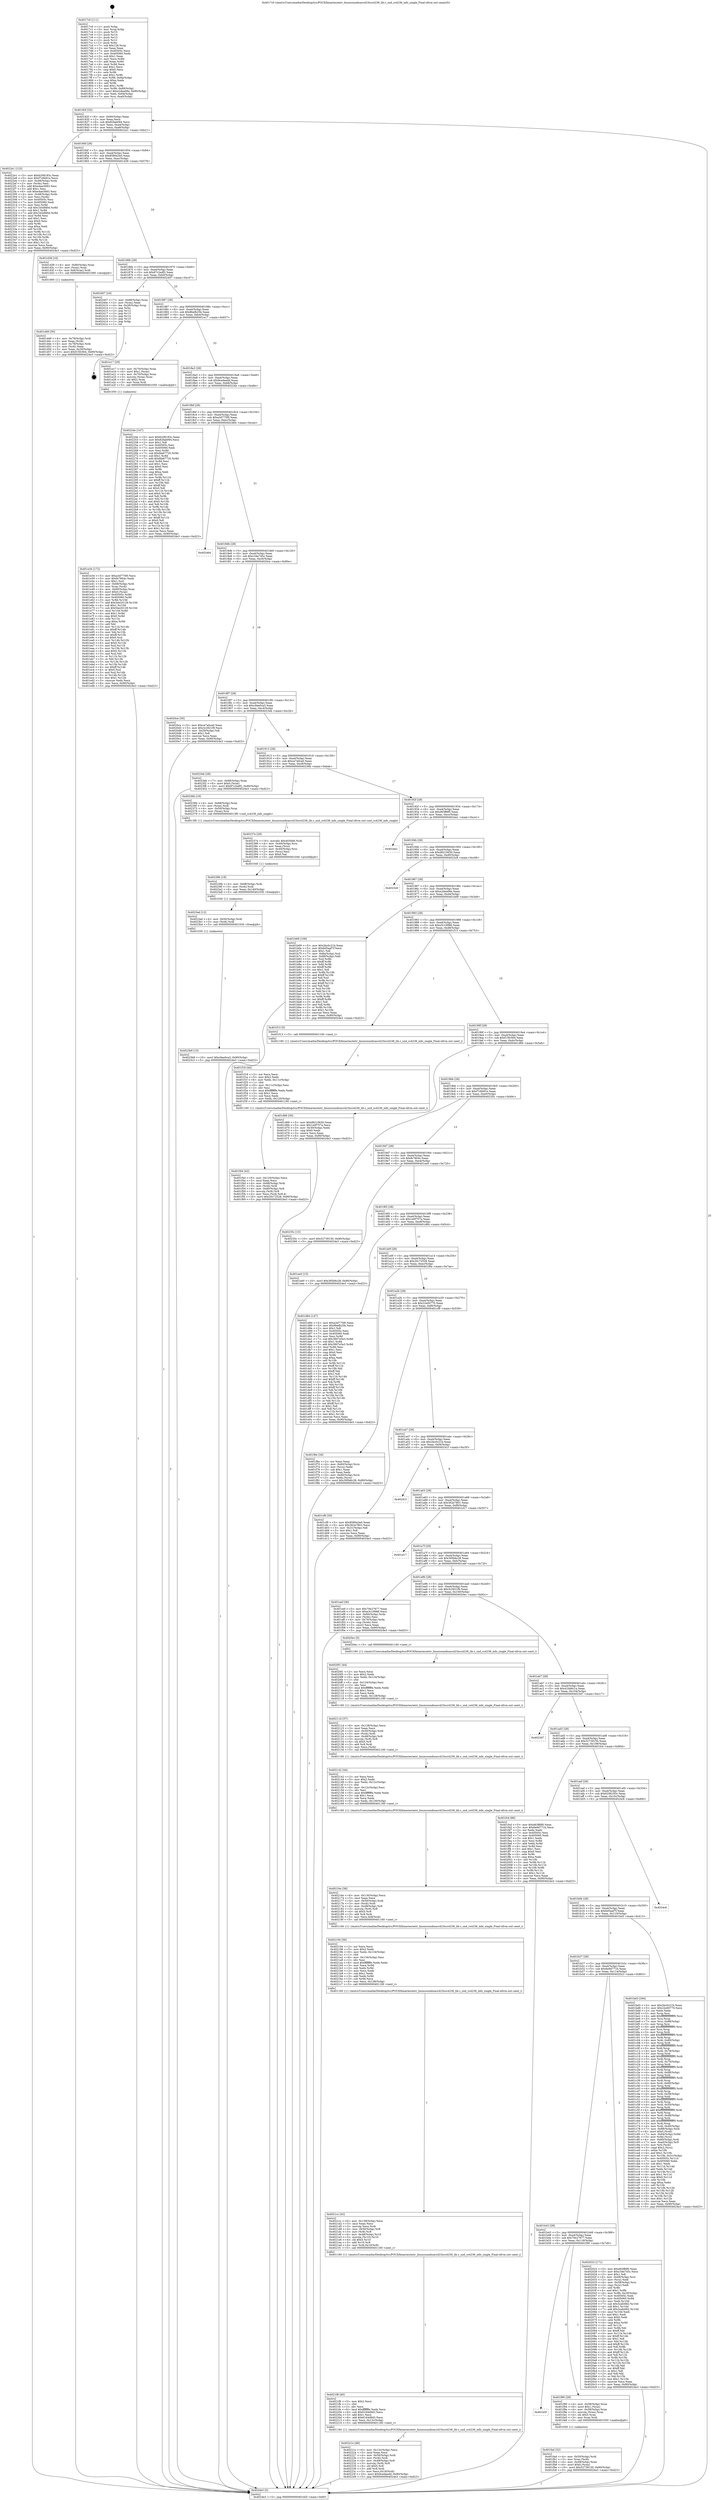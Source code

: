 digraph "0x4017c0" {
  label = "0x4017c0 (/mnt/c/Users/mathe/Desktop/tcc/POCII/binaries/extr_linuxsoundisacs423xcs4236_lib.c_snd_cs4236_info_single_Final-ollvm.out::main(0))"
  labelloc = "t"
  node[shape=record]

  Entry [label="",width=0.3,height=0.3,shape=circle,fillcolor=black,style=filled]
  "0x40182f" [label="{
     0x40182f [32]\l
     | [instrs]\l
     &nbsp;&nbsp;0x40182f \<+6\>: mov -0x90(%rbp),%eax\l
     &nbsp;&nbsp;0x401835 \<+2\>: mov %eax,%ecx\l
     &nbsp;&nbsp;0x401837 \<+6\>: sub $0x82fab094,%ecx\l
     &nbsp;&nbsp;0x40183d \<+6\>: mov %eax,-0xa4(%rbp)\l
     &nbsp;&nbsp;0x401843 \<+6\>: mov %ecx,-0xa8(%rbp)\l
     &nbsp;&nbsp;0x401849 \<+6\>: je 00000000004022e1 \<main+0xb21\>\l
  }"]
  "0x4022e1" [label="{
     0x4022e1 [123]\l
     | [instrs]\l
     &nbsp;&nbsp;0x4022e1 \<+5\>: mov $0x6208183c,%eax\l
     &nbsp;&nbsp;0x4022e6 \<+5\>: mov $0xf7c6b91e,%ecx\l
     &nbsp;&nbsp;0x4022eb \<+4\>: mov -0x48(%rbp),%rdx\l
     &nbsp;&nbsp;0x4022ef \<+2\>: mov (%rdx),%esi\l
     &nbsp;&nbsp;0x4022f1 \<+6\>: add $0xe4ae3683,%esi\l
     &nbsp;&nbsp;0x4022f7 \<+3\>: add $0x1,%esi\l
     &nbsp;&nbsp;0x4022fa \<+6\>: sub $0xe4ae3683,%esi\l
     &nbsp;&nbsp;0x402300 \<+4\>: mov -0x48(%rbp),%rdx\l
     &nbsp;&nbsp;0x402304 \<+2\>: mov %esi,(%rdx)\l
     &nbsp;&nbsp;0x402306 \<+7\>: mov 0x40505c,%esi\l
     &nbsp;&nbsp;0x40230d \<+7\>: mov 0x405060,%edi\l
     &nbsp;&nbsp;0x402314 \<+3\>: mov %esi,%r8d\l
     &nbsp;&nbsp;0x402317 \<+7\>: sub $0x1b5dfd0d,%r8d\l
     &nbsp;&nbsp;0x40231e \<+4\>: sub $0x1,%r8d\l
     &nbsp;&nbsp;0x402322 \<+7\>: add $0x1b5dfd0d,%r8d\l
     &nbsp;&nbsp;0x402329 \<+4\>: imul %r8d,%esi\l
     &nbsp;&nbsp;0x40232d \<+3\>: and $0x1,%esi\l
     &nbsp;&nbsp;0x402330 \<+3\>: cmp $0x0,%esi\l
     &nbsp;&nbsp;0x402333 \<+4\>: sete %r9b\l
     &nbsp;&nbsp;0x402337 \<+3\>: cmp $0xa,%edi\l
     &nbsp;&nbsp;0x40233a \<+4\>: setl %r10b\l
     &nbsp;&nbsp;0x40233e \<+3\>: mov %r9b,%r11b\l
     &nbsp;&nbsp;0x402341 \<+3\>: and %r10b,%r11b\l
     &nbsp;&nbsp;0x402344 \<+3\>: xor %r10b,%r9b\l
     &nbsp;&nbsp;0x402347 \<+3\>: or %r9b,%r11b\l
     &nbsp;&nbsp;0x40234a \<+4\>: test $0x1,%r11b\l
     &nbsp;&nbsp;0x40234e \<+3\>: cmovne %ecx,%eax\l
     &nbsp;&nbsp;0x402351 \<+6\>: mov %eax,-0x90(%rbp)\l
     &nbsp;&nbsp;0x402357 \<+5\>: jmp 00000000004024e3 \<main+0xd23\>\l
  }"]
  "0x40184f" [label="{
     0x40184f [28]\l
     | [instrs]\l
     &nbsp;&nbsp;0x40184f \<+5\>: jmp 0000000000401854 \<main+0x94\>\l
     &nbsp;&nbsp;0x401854 \<+6\>: mov -0xa4(%rbp),%eax\l
     &nbsp;&nbsp;0x40185a \<+5\>: sub $0x8580a3e0,%eax\l
     &nbsp;&nbsp;0x40185f \<+6\>: mov %eax,-0xac(%rbp)\l
     &nbsp;&nbsp;0x401865 \<+6\>: je 0000000000401d38 \<main+0x578\>\l
  }"]
  Exit [label="",width=0.3,height=0.3,shape=circle,fillcolor=black,style=filled,peripheries=2]
  "0x401d38" [label="{
     0x401d38 [16]\l
     | [instrs]\l
     &nbsp;&nbsp;0x401d38 \<+4\>: mov -0x80(%rbp),%rax\l
     &nbsp;&nbsp;0x401d3c \<+3\>: mov (%rax),%rax\l
     &nbsp;&nbsp;0x401d3f \<+4\>: mov 0x8(%rax),%rdi\l
     &nbsp;&nbsp;0x401d43 \<+5\>: call 0000000000401060 \<atoi@plt\>\l
     | [calls]\l
     &nbsp;&nbsp;0x401060 \{1\} (unknown)\l
  }"]
  "0x40186b" [label="{
     0x40186b [28]\l
     | [instrs]\l
     &nbsp;&nbsp;0x40186b \<+5\>: jmp 0000000000401870 \<main+0xb0\>\l
     &nbsp;&nbsp;0x401870 \<+6\>: mov -0xa4(%rbp),%eax\l
     &nbsp;&nbsp;0x401876 \<+5\>: sub $0x87c2edf2,%eax\l
     &nbsp;&nbsp;0x40187b \<+6\>: mov %eax,-0xb0(%rbp)\l
     &nbsp;&nbsp;0x401881 \<+6\>: je 0000000000402407 \<main+0xc47\>\l
  }"]
  "0x4023b9" [label="{
     0x4023b9 [15]\l
     | [instrs]\l
     &nbsp;&nbsp;0x4023b9 \<+10\>: movl $0xc9ae0ca3,-0x90(%rbp)\l
     &nbsp;&nbsp;0x4023c3 \<+5\>: jmp 00000000004024e3 \<main+0xd23\>\l
  }"]
  "0x402407" [label="{
     0x402407 [24]\l
     | [instrs]\l
     &nbsp;&nbsp;0x402407 \<+7\>: mov -0x88(%rbp),%rax\l
     &nbsp;&nbsp;0x40240e \<+2\>: mov (%rax),%eax\l
     &nbsp;&nbsp;0x402410 \<+4\>: lea -0x28(%rbp),%rsp\l
     &nbsp;&nbsp;0x402414 \<+1\>: pop %rbx\l
     &nbsp;&nbsp;0x402415 \<+2\>: pop %r12\l
     &nbsp;&nbsp;0x402417 \<+2\>: pop %r13\l
     &nbsp;&nbsp;0x402419 \<+2\>: pop %r14\l
     &nbsp;&nbsp;0x40241b \<+2\>: pop %r15\l
     &nbsp;&nbsp;0x40241d \<+1\>: pop %rbp\l
     &nbsp;&nbsp;0x40241e \<+1\>: ret\l
  }"]
  "0x401887" [label="{
     0x401887 [28]\l
     | [instrs]\l
     &nbsp;&nbsp;0x401887 \<+5\>: jmp 000000000040188c \<main+0xcc\>\l
     &nbsp;&nbsp;0x40188c \<+6\>: mov -0xa4(%rbp),%eax\l
     &nbsp;&nbsp;0x401892 \<+5\>: sub $0x8befb25b,%eax\l
     &nbsp;&nbsp;0x401897 \<+6\>: mov %eax,-0xb4(%rbp)\l
     &nbsp;&nbsp;0x40189d \<+6\>: je 0000000000401e17 \<main+0x657\>\l
  }"]
  "0x4023ad" [label="{
     0x4023ad [12]\l
     | [instrs]\l
     &nbsp;&nbsp;0x4023ad \<+4\>: mov -0x50(%rbp),%rdi\l
     &nbsp;&nbsp;0x4023b1 \<+3\>: mov (%rdi),%rdi\l
     &nbsp;&nbsp;0x4023b4 \<+5\>: call 0000000000401030 \<free@plt\>\l
     | [calls]\l
     &nbsp;&nbsp;0x401030 \{1\} (unknown)\l
  }"]
  "0x401e17" [label="{
     0x401e17 [29]\l
     | [instrs]\l
     &nbsp;&nbsp;0x401e17 \<+4\>: mov -0x70(%rbp),%rax\l
     &nbsp;&nbsp;0x401e1b \<+6\>: movl $0x1,(%rax)\l
     &nbsp;&nbsp;0x401e21 \<+4\>: mov -0x70(%rbp),%rax\l
     &nbsp;&nbsp;0x401e25 \<+3\>: movslq (%rax),%rax\l
     &nbsp;&nbsp;0x401e28 \<+4\>: shl $0x2,%rax\l
     &nbsp;&nbsp;0x401e2c \<+3\>: mov %rax,%rdi\l
     &nbsp;&nbsp;0x401e2f \<+5\>: call 0000000000401050 \<malloc@plt\>\l
     | [calls]\l
     &nbsp;&nbsp;0x401050 \{1\} (unknown)\l
  }"]
  "0x4018a3" [label="{
     0x4018a3 [28]\l
     | [instrs]\l
     &nbsp;&nbsp;0x4018a3 \<+5\>: jmp 00000000004018a8 \<main+0xe8\>\l
     &nbsp;&nbsp;0x4018a8 \<+6\>: mov -0xa4(%rbp),%eax\l
     &nbsp;&nbsp;0x4018ae \<+5\>: sub $0x9cedaedd,%eax\l
     &nbsp;&nbsp;0x4018b3 \<+6\>: mov %eax,-0xb8(%rbp)\l
     &nbsp;&nbsp;0x4018b9 \<+6\>: je 000000000040224e \<main+0xa8e\>\l
  }"]
  "0x40239b" [label="{
     0x40239b [18]\l
     | [instrs]\l
     &nbsp;&nbsp;0x40239b \<+4\>: mov -0x68(%rbp),%rdi\l
     &nbsp;&nbsp;0x40239f \<+3\>: mov (%rdi),%rdi\l
     &nbsp;&nbsp;0x4023a2 \<+6\>: mov %eax,-0x140(%rbp)\l
     &nbsp;&nbsp;0x4023a8 \<+5\>: call 0000000000401030 \<free@plt\>\l
     | [calls]\l
     &nbsp;&nbsp;0x401030 \{1\} (unknown)\l
  }"]
  "0x40224e" [label="{
     0x40224e [147]\l
     | [instrs]\l
     &nbsp;&nbsp;0x40224e \<+5\>: mov $0x6208183c,%eax\l
     &nbsp;&nbsp;0x402253 \<+5\>: mov $0x82fab094,%ecx\l
     &nbsp;&nbsp;0x402258 \<+2\>: mov $0x1,%dl\l
     &nbsp;&nbsp;0x40225a \<+7\>: mov 0x40505c,%esi\l
     &nbsp;&nbsp;0x402261 \<+7\>: mov 0x405060,%edi\l
     &nbsp;&nbsp;0x402268 \<+3\>: mov %esi,%r8d\l
     &nbsp;&nbsp;0x40226b \<+7\>: sub $0xfda67720,%r8d\l
     &nbsp;&nbsp;0x402272 \<+4\>: sub $0x1,%r8d\l
     &nbsp;&nbsp;0x402276 \<+7\>: add $0xfda67720,%r8d\l
     &nbsp;&nbsp;0x40227d \<+4\>: imul %r8d,%esi\l
     &nbsp;&nbsp;0x402281 \<+3\>: and $0x1,%esi\l
     &nbsp;&nbsp;0x402284 \<+3\>: cmp $0x0,%esi\l
     &nbsp;&nbsp;0x402287 \<+4\>: sete %r9b\l
     &nbsp;&nbsp;0x40228b \<+3\>: cmp $0xa,%edi\l
     &nbsp;&nbsp;0x40228e \<+4\>: setl %r10b\l
     &nbsp;&nbsp;0x402292 \<+3\>: mov %r9b,%r11b\l
     &nbsp;&nbsp;0x402295 \<+4\>: xor $0xff,%r11b\l
     &nbsp;&nbsp;0x402299 \<+3\>: mov %r10b,%bl\l
     &nbsp;&nbsp;0x40229c \<+3\>: xor $0xff,%bl\l
     &nbsp;&nbsp;0x40229f \<+3\>: xor $0x0,%dl\l
     &nbsp;&nbsp;0x4022a2 \<+3\>: mov %r11b,%r14b\l
     &nbsp;&nbsp;0x4022a5 \<+4\>: and $0x0,%r14b\l
     &nbsp;&nbsp;0x4022a9 \<+3\>: and %dl,%r9b\l
     &nbsp;&nbsp;0x4022ac \<+3\>: mov %bl,%r15b\l
     &nbsp;&nbsp;0x4022af \<+4\>: and $0x0,%r15b\l
     &nbsp;&nbsp;0x4022b3 \<+3\>: and %dl,%r10b\l
     &nbsp;&nbsp;0x4022b6 \<+3\>: or %r9b,%r14b\l
     &nbsp;&nbsp;0x4022b9 \<+3\>: or %r10b,%r15b\l
     &nbsp;&nbsp;0x4022bc \<+3\>: xor %r15b,%r14b\l
     &nbsp;&nbsp;0x4022bf \<+3\>: or %bl,%r11b\l
     &nbsp;&nbsp;0x4022c2 \<+4\>: xor $0xff,%r11b\l
     &nbsp;&nbsp;0x4022c6 \<+3\>: or $0x0,%dl\l
     &nbsp;&nbsp;0x4022c9 \<+3\>: and %dl,%r11b\l
     &nbsp;&nbsp;0x4022cc \<+3\>: or %r11b,%r14b\l
     &nbsp;&nbsp;0x4022cf \<+4\>: test $0x1,%r14b\l
     &nbsp;&nbsp;0x4022d3 \<+3\>: cmovne %ecx,%eax\l
     &nbsp;&nbsp;0x4022d6 \<+6\>: mov %eax,-0x90(%rbp)\l
     &nbsp;&nbsp;0x4022dc \<+5\>: jmp 00000000004024e3 \<main+0xd23\>\l
  }"]
  "0x4018bf" [label="{
     0x4018bf [28]\l
     | [instrs]\l
     &nbsp;&nbsp;0x4018bf \<+5\>: jmp 00000000004018c4 \<main+0x104\>\l
     &nbsp;&nbsp;0x4018c4 \<+6\>: mov -0xa4(%rbp),%eax\l
     &nbsp;&nbsp;0x4018ca \<+5\>: sub $0xa3d775f0,%eax\l
     &nbsp;&nbsp;0x4018cf \<+6\>: mov %eax,-0xbc(%rbp)\l
     &nbsp;&nbsp;0x4018d5 \<+6\>: je 0000000000402464 \<main+0xca4\>\l
  }"]
  "0x40237e" [label="{
     0x40237e [29]\l
     | [instrs]\l
     &nbsp;&nbsp;0x40237e \<+10\>: movabs $0x4030b6,%rdi\l
     &nbsp;&nbsp;0x402388 \<+4\>: mov -0x40(%rbp),%rsi\l
     &nbsp;&nbsp;0x40238c \<+2\>: mov %eax,(%rsi)\l
     &nbsp;&nbsp;0x40238e \<+4\>: mov -0x40(%rbp),%rsi\l
     &nbsp;&nbsp;0x402392 \<+2\>: mov (%rsi),%esi\l
     &nbsp;&nbsp;0x402394 \<+2\>: mov $0x0,%al\l
     &nbsp;&nbsp;0x402396 \<+5\>: call 0000000000401040 \<printf@plt\>\l
     | [calls]\l
     &nbsp;&nbsp;0x401040 \{1\} (unknown)\l
  }"]
  "0x402464" [label="{
     0x402464\l
  }", style=dashed]
  "0x4018db" [label="{
     0x4018db [28]\l
     | [instrs]\l
     &nbsp;&nbsp;0x4018db \<+5\>: jmp 00000000004018e0 \<main+0x120\>\l
     &nbsp;&nbsp;0x4018e0 \<+6\>: mov -0xa4(%rbp),%eax\l
     &nbsp;&nbsp;0x4018e6 \<+5\>: sub $0xc34e745c,%eax\l
     &nbsp;&nbsp;0x4018eb \<+6\>: mov %eax,-0xc0(%rbp)\l
     &nbsp;&nbsp;0x4018f1 \<+6\>: je 00000000004020ce \<main+0x90e\>\l
  }"]
  "0x40221e" [label="{
     0x40221e [48]\l
     | [instrs]\l
     &nbsp;&nbsp;0x40221e \<+6\>: mov -0x13c(%rbp),%ecx\l
     &nbsp;&nbsp;0x402224 \<+3\>: imul %eax,%ecx\l
     &nbsp;&nbsp;0x402227 \<+4\>: mov -0x50(%rbp),%rdi\l
     &nbsp;&nbsp;0x40222b \<+3\>: mov (%rdi),%rdi\l
     &nbsp;&nbsp;0x40222e \<+4\>: mov -0x48(%rbp),%r8\l
     &nbsp;&nbsp;0x402232 \<+3\>: movslq (%r8),%r8\l
     &nbsp;&nbsp;0x402235 \<+4\>: shl $0x5,%r8\l
     &nbsp;&nbsp;0x402239 \<+3\>: add %r8,%rdi\l
     &nbsp;&nbsp;0x40223c \<+3\>: mov %ecx,0x18(%rdi)\l
     &nbsp;&nbsp;0x40223f \<+10\>: movl $0x9cedaedd,-0x90(%rbp)\l
     &nbsp;&nbsp;0x402249 \<+5\>: jmp 00000000004024e3 \<main+0xd23\>\l
  }"]
  "0x4020ce" [label="{
     0x4020ce [30]\l
     | [instrs]\l
     &nbsp;&nbsp;0x4020ce \<+5\>: mov $0xce7a0ca0,%eax\l
     &nbsp;&nbsp;0x4020d3 \<+5\>: mov $0x3c2921f9,%ecx\l
     &nbsp;&nbsp;0x4020d8 \<+3\>: mov -0x29(%rbp),%dl\l
     &nbsp;&nbsp;0x4020db \<+3\>: test $0x1,%dl\l
     &nbsp;&nbsp;0x4020de \<+3\>: cmovne %ecx,%eax\l
     &nbsp;&nbsp;0x4020e1 \<+6\>: mov %eax,-0x90(%rbp)\l
     &nbsp;&nbsp;0x4020e7 \<+5\>: jmp 00000000004024e3 \<main+0xd23\>\l
  }"]
  "0x4018f7" [label="{
     0x4018f7 [28]\l
     | [instrs]\l
     &nbsp;&nbsp;0x4018f7 \<+5\>: jmp 00000000004018fc \<main+0x13c\>\l
     &nbsp;&nbsp;0x4018fc \<+6\>: mov -0xa4(%rbp),%eax\l
     &nbsp;&nbsp;0x401902 \<+5\>: sub $0xc9ae0ca3,%eax\l
     &nbsp;&nbsp;0x401907 \<+6\>: mov %eax,-0xc4(%rbp)\l
     &nbsp;&nbsp;0x40190d \<+6\>: je 00000000004023eb \<main+0xc2b\>\l
  }"]
  "0x4021f6" [label="{
     0x4021f6 [40]\l
     | [instrs]\l
     &nbsp;&nbsp;0x4021f6 \<+5\>: mov $0x2,%ecx\l
     &nbsp;&nbsp;0x4021fb \<+1\>: cltd\l
     &nbsp;&nbsp;0x4021fc \<+2\>: idiv %ecx\l
     &nbsp;&nbsp;0x4021fe \<+6\>: imul $0xfffffffe,%edx,%ecx\l
     &nbsp;&nbsp;0x402204 \<+6\>: sub $0x6164d9d3,%ecx\l
     &nbsp;&nbsp;0x40220a \<+3\>: add $0x1,%ecx\l
     &nbsp;&nbsp;0x40220d \<+6\>: add $0x6164d9d3,%ecx\l
     &nbsp;&nbsp;0x402213 \<+6\>: mov %ecx,-0x13c(%rbp)\l
     &nbsp;&nbsp;0x402219 \<+5\>: call 0000000000401160 \<next_i\>\l
     | [calls]\l
     &nbsp;&nbsp;0x401160 \{1\} (/mnt/c/Users/mathe/Desktop/tcc/POCII/binaries/extr_linuxsoundisacs423xcs4236_lib.c_snd_cs4236_info_single_Final-ollvm.out::next_i)\l
  }"]
  "0x4023eb" [label="{
     0x4023eb [28]\l
     | [instrs]\l
     &nbsp;&nbsp;0x4023eb \<+7\>: mov -0x88(%rbp),%rax\l
     &nbsp;&nbsp;0x4023f2 \<+6\>: movl $0x0,(%rax)\l
     &nbsp;&nbsp;0x4023f8 \<+10\>: movl $0x87c2edf2,-0x90(%rbp)\l
     &nbsp;&nbsp;0x402402 \<+5\>: jmp 00000000004024e3 \<main+0xd23\>\l
  }"]
  "0x401913" [label="{
     0x401913 [28]\l
     | [instrs]\l
     &nbsp;&nbsp;0x401913 \<+5\>: jmp 0000000000401918 \<main+0x158\>\l
     &nbsp;&nbsp;0x401918 \<+6\>: mov -0xa4(%rbp),%eax\l
     &nbsp;&nbsp;0x40191e \<+5\>: sub $0xce7a0ca0,%eax\l
     &nbsp;&nbsp;0x401923 \<+6\>: mov %eax,-0xc8(%rbp)\l
     &nbsp;&nbsp;0x401929 \<+6\>: je 000000000040236b \<main+0xbab\>\l
  }"]
  "0x4021cc" [label="{
     0x4021cc [42]\l
     | [instrs]\l
     &nbsp;&nbsp;0x4021cc \<+6\>: mov -0x138(%rbp),%ecx\l
     &nbsp;&nbsp;0x4021d2 \<+3\>: imul %eax,%ecx\l
     &nbsp;&nbsp;0x4021d5 \<+3\>: movslq %ecx,%rdi\l
     &nbsp;&nbsp;0x4021d8 \<+4\>: mov -0x50(%rbp),%r8\l
     &nbsp;&nbsp;0x4021dc \<+3\>: mov (%r8),%r8\l
     &nbsp;&nbsp;0x4021df \<+4\>: mov -0x48(%rbp),%r10\l
     &nbsp;&nbsp;0x4021e3 \<+3\>: movslq (%r10),%r10\l
     &nbsp;&nbsp;0x4021e6 \<+4\>: shl $0x5,%r10\l
     &nbsp;&nbsp;0x4021ea \<+3\>: add %r10,%r8\l
     &nbsp;&nbsp;0x4021ed \<+4\>: mov %rdi,0x10(%r8)\l
     &nbsp;&nbsp;0x4021f1 \<+5\>: call 0000000000401160 \<next_i\>\l
     | [calls]\l
     &nbsp;&nbsp;0x401160 \{1\} (/mnt/c/Users/mathe/Desktop/tcc/POCII/binaries/extr_linuxsoundisacs423xcs4236_lib.c_snd_cs4236_info_single_Final-ollvm.out::next_i)\l
  }"]
  "0x40236b" [label="{
     0x40236b [19]\l
     | [instrs]\l
     &nbsp;&nbsp;0x40236b \<+4\>: mov -0x68(%rbp),%rax\l
     &nbsp;&nbsp;0x40236f \<+3\>: mov (%rax),%rdi\l
     &nbsp;&nbsp;0x402372 \<+4\>: mov -0x50(%rbp),%rax\l
     &nbsp;&nbsp;0x402376 \<+3\>: mov (%rax),%rsi\l
     &nbsp;&nbsp;0x402379 \<+5\>: call 00000000004013f0 \<snd_cs4236_info_single\>\l
     | [calls]\l
     &nbsp;&nbsp;0x4013f0 \{1\} (/mnt/c/Users/mathe/Desktop/tcc/POCII/binaries/extr_linuxsoundisacs423xcs4236_lib.c_snd_cs4236_info_single_Final-ollvm.out::snd_cs4236_info_single)\l
  }"]
  "0x40192f" [label="{
     0x40192f [28]\l
     | [instrs]\l
     &nbsp;&nbsp;0x40192f \<+5\>: jmp 0000000000401934 \<main+0x174\>\l
     &nbsp;&nbsp;0x401934 \<+6\>: mov -0xa4(%rbp),%eax\l
     &nbsp;&nbsp;0x40193a \<+5\>: sub $0xd63ffdf0,%eax\l
     &nbsp;&nbsp;0x40193f \<+6\>: mov %eax,-0xcc(%rbp)\l
     &nbsp;&nbsp;0x401945 \<+6\>: je 00000000004024a1 \<main+0xce1\>\l
  }"]
  "0x402194" [label="{
     0x402194 [56]\l
     | [instrs]\l
     &nbsp;&nbsp;0x402194 \<+2\>: xor %ecx,%ecx\l
     &nbsp;&nbsp;0x402196 \<+5\>: mov $0x2,%edx\l
     &nbsp;&nbsp;0x40219b \<+6\>: mov %edx,-0x134(%rbp)\l
     &nbsp;&nbsp;0x4021a1 \<+1\>: cltd\l
     &nbsp;&nbsp;0x4021a2 \<+6\>: mov -0x134(%rbp),%esi\l
     &nbsp;&nbsp;0x4021a8 \<+2\>: idiv %esi\l
     &nbsp;&nbsp;0x4021aa \<+6\>: imul $0xfffffffe,%edx,%edx\l
     &nbsp;&nbsp;0x4021b0 \<+3\>: mov %ecx,%r9d\l
     &nbsp;&nbsp;0x4021b3 \<+3\>: sub %edx,%r9d\l
     &nbsp;&nbsp;0x4021b6 \<+2\>: mov %ecx,%edx\l
     &nbsp;&nbsp;0x4021b8 \<+3\>: sub $0x1,%edx\l
     &nbsp;&nbsp;0x4021bb \<+3\>: add %edx,%r9d\l
     &nbsp;&nbsp;0x4021be \<+3\>: sub %r9d,%ecx\l
     &nbsp;&nbsp;0x4021c1 \<+6\>: mov %ecx,-0x138(%rbp)\l
     &nbsp;&nbsp;0x4021c7 \<+5\>: call 0000000000401160 \<next_i\>\l
     | [calls]\l
     &nbsp;&nbsp;0x401160 \{1\} (/mnt/c/Users/mathe/Desktop/tcc/POCII/binaries/extr_linuxsoundisacs423xcs4236_lib.c_snd_cs4236_info_single_Final-ollvm.out::next_i)\l
  }"]
  "0x4024a1" [label="{
     0x4024a1\l
  }", style=dashed]
  "0x40194b" [label="{
     0x40194b [28]\l
     | [instrs]\l
     &nbsp;&nbsp;0x40194b \<+5\>: jmp 0000000000401950 \<main+0x190\>\l
     &nbsp;&nbsp;0x401950 \<+6\>: mov -0xa4(%rbp),%eax\l
     &nbsp;&nbsp;0x401956 \<+5\>: sub $0xd8210630,%eax\l
     &nbsp;&nbsp;0x40195b \<+6\>: mov %eax,-0xd0(%rbp)\l
     &nbsp;&nbsp;0x401961 \<+6\>: je 00000000004023c8 \<main+0xc08\>\l
  }"]
  "0x40216e" [label="{
     0x40216e [38]\l
     | [instrs]\l
     &nbsp;&nbsp;0x40216e \<+6\>: mov -0x130(%rbp),%ecx\l
     &nbsp;&nbsp;0x402174 \<+3\>: imul %eax,%ecx\l
     &nbsp;&nbsp;0x402177 \<+4\>: mov -0x50(%rbp),%rdi\l
     &nbsp;&nbsp;0x40217b \<+3\>: mov (%rdi),%rdi\l
     &nbsp;&nbsp;0x40217e \<+4\>: mov -0x48(%rbp),%r8\l
     &nbsp;&nbsp;0x402182 \<+3\>: movslq (%r8),%r8\l
     &nbsp;&nbsp;0x402185 \<+4\>: shl $0x5,%r8\l
     &nbsp;&nbsp;0x402189 \<+3\>: add %r8,%rdi\l
     &nbsp;&nbsp;0x40218c \<+3\>: mov %ecx,0x8(%rdi)\l
     &nbsp;&nbsp;0x40218f \<+5\>: call 0000000000401160 \<next_i\>\l
     | [calls]\l
     &nbsp;&nbsp;0x401160 \{1\} (/mnt/c/Users/mathe/Desktop/tcc/POCII/binaries/extr_linuxsoundisacs423xcs4236_lib.c_snd_cs4236_info_single_Final-ollvm.out::next_i)\l
  }"]
  "0x4023c8" [label="{
     0x4023c8\l
  }", style=dashed]
  "0x401967" [label="{
     0x401967 [28]\l
     | [instrs]\l
     &nbsp;&nbsp;0x401967 \<+5\>: jmp 000000000040196c \<main+0x1ac\>\l
     &nbsp;&nbsp;0x40196c \<+6\>: mov -0xa4(%rbp),%eax\l
     &nbsp;&nbsp;0x401972 \<+5\>: sub $0xe2dea06e,%eax\l
     &nbsp;&nbsp;0x401977 \<+6\>: mov %eax,-0xd4(%rbp)\l
     &nbsp;&nbsp;0x40197d \<+6\>: je 0000000000401b69 \<main+0x3a9\>\l
  }"]
  "0x402142" [label="{
     0x402142 [44]\l
     | [instrs]\l
     &nbsp;&nbsp;0x402142 \<+2\>: xor %ecx,%ecx\l
     &nbsp;&nbsp;0x402144 \<+5\>: mov $0x2,%edx\l
     &nbsp;&nbsp;0x402149 \<+6\>: mov %edx,-0x12c(%rbp)\l
     &nbsp;&nbsp;0x40214f \<+1\>: cltd\l
     &nbsp;&nbsp;0x402150 \<+6\>: mov -0x12c(%rbp),%esi\l
     &nbsp;&nbsp;0x402156 \<+2\>: idiv %esi\l
     &nbsp;&nbsp;0x402158 \<+6\>: imul $0xfffffffe,%edx,%edx\l
     &nbsp;&nbsp;0x40215e \<+3\>: sub $0x1,%ecx\l
     &nbsp;&nbsp;0x402161 \<+2\>: sub %ecx,%edx\l
     &nbsp;&nbsp;0x402163 \<+6\>: mov %edx,-0x130(%rbp)\l
     &nbsp;&nbsp;0x402169 \<+5\>: call 0000000000401160 \<next_i\>\l
     | [calls]\l
     &nbsp;&nbsp;0x401160 \{1\} (/mnt/c/Users/mathe/Desktop/tcc/POCII/binaries/extr_linuxsoundisacs423xcs4236_lib.c_snd_cs4236_info_single_Final-ollvm.out::next_i)\l
  }"]
  "0x401b69" [label="{
     0x401b69 [106]\l
     | [instrs]\l
     &nbsp;&nbsp;0x401b69 \<+5\>: mov $0x2bc0c21b,%eax\l
     &nbsp;&nbsp;0x401b6e \<+5\>: mov $0x6d5aaf7f,%ecx\l
     &nbsp;&nbsp;0x401b73 \<+2\>: mov $0x1,%dl\l
     &nbsp;&nbsp;0x401b75 \<+7\>: mov -0x8a(%rbp),%sil\l
     &nbsp;&nbsp;0x401b7c \<+7\>: mov -0x89(%rbp),%dil\l
     &nbsp;&nbsp;0x401b83 \<+3\>: mov %sil,%r8b\l
     &nbsp;&nbsp;0x401b86 \<+4\>: xor $0xff,%r8b\l
     &nbsp;&nbsp;0x401b8a \<+3\>: mov %dil,%r9b\l
     &nbsp;&nbsp;0x401b8d \<+4\>: xor $0xff,%r9b\l
     &nbsp;&nbsp;0x401b91 \<+3\>: xor $0x1,%dl\l
     &nbsp;&nbsp;0x401b94 \<+3\>: mov %r8b,%r10b\l
     &nbsp;&nbsp;0x401b97 \<+4\>: and $0xff,%r10b\l
     &nbsp;&nbsp;0x401b9b \<+3\>: and %dl,%sil\l
     &nbsp;&nbsp;0x401b9e \<+3\>: mov %r9b,%r11b\l
     &nbsp;&nbsp;0x401ba1 \<+4\>: and $0xff,%r11b\l
     &nbsp;&nbsp;0x401ba5 \<+3\>: and %dl,%dil\l
     &nbsp;&nbsp;0x401ba8 \<+3\>: or %sil,%r10b\l
     &nbsp;&nbsp;0x401bab \<+3\>: or %dil,%r11b\l
     &nbsp;&nbsp;0x401bae \<+3\>: xor %r11b,%r10b\l
     &nbsp;&nbsp;0x401bb1 \<+3\>: or %r9b,%r8b\l
     &nbsp;&nbsp;0x401bb4 \<+4\>: xor $0xff,%r8b\l
     &nbsp;&nbsp;0x401bb8 \<+3\>: or $0x1,%dl\l
     &nbsp;&nbsp;0x401bbb \<+3\>: and %dl,%r8b\l
     &nbsp;&nbsp;0x401bbe \<+3\>: or %r8b,%r10b\l
     &nbsp;&nbsp;0x401bc1 \<+4\>: test $0x1,%r10b\l
     &nbsp;&nbsp;0x401bc5 \<+3\>: cmovne %ecx,%eax\l
     &nbsp;&nbsp;0x401bc8 \<+6\>: mov %eax,-0x90(%rbp)\l
     &nbsp;&nbsp;0x401bce \<+5\>: jmp 00000000004024e3 \<main+0xd23\>\l
  }"]
  "0x401983" [label="{
     0x401983 [28]\l
     | [instrs]\l
     &nbsp;&nbsp;0x401983 \<+5\>: jmp 0000000000401988 \<main+0x1c8\>\l
     &nbsp;&nbsp;0x401988 \<+6\>: mov -0xa4(%rbp),%eax\l
     &nbsp;&nbsp;0x40198e \<+5\>: sub $0xe3c19986,%eax\l
     &nbsp;&nbsp;0x401993 \<+6\>: mov %eax,-0xd8(%rbp)\l
     &nbsp;&nbsp;0x401999 \<+6\>: je 0000000000401f13 \<main+0x753\>\l
  }"]
  "0x4024e3" [label="{
     0x4024e3 [5]\l
     | [instrs]\l
     &nbsp;&nbsp;0x4024e3 \<+5\>: jmp 000000000040182f \<main+0x6f\>\l
  }"]
  "0x4017c0" [label="{
     0x4017c0 [111]\l
     | [instrs]\l
     &nbsp;&nbsp;0x4017c0 \<+1\>: push %rbp\l
     &nbsp;&nbsp;0x4017c1 \<+3\>: mov %rsp,%rbp\l
     &nbsp;&nbsp;0x4017c4 \<+2\>: push %r15\l
     &nbsp;&nbsp;0x4017c6 \<+2\>: push %r14\l
     &nbsp;&nbsp;0x4017c8 \<+2\>: push %r13\l
     &nbsp;&nbsp;0x4017ca \<+2\>: push %r12\l
     &nbsp;&nbsp;0x4017cc \<+1\>: push %rbx\l
     &nbsp;&nbsp;0x4017cd \<+7\>: sub $0x128,%rsp\l
     &nbsp;&nbsp;0x4017d4 \<+2\>: xor %eax,%eax\l
     &nbsp;&nbsp;0x4017d6 \<+7\>: mov 0x40505c,%ecx\l
     &nbsp;&nbsp;0x4017dd \<+7\>: mov 0x405060,%edx\l
     &nbsp;&nbsp;0x4017e4 \<+3\>: sub $0x1,%eax\l
     &nbsp;&nbsp;0x4017e7 \<+3\>: mov %ecx,%r8d\l
     &nbsp;&nbsp;0x4017ea \<+3\>: add %eax,%r8d\l
     &nbsp;&nbsp;0x4017ed \<+4\>: imul %r8d,%ecx\l
     &nbsp;&nbsp;0x4017f1 \<+3\>: and $0x1,%ecx\l
     &nbsp;&nbsp;0x4017f4 \<+3\>: cmp $0x0,%ecx\l
     &nbsp;&nbsp;0x4017f7 \<+4\>: sete %r9b\l
     &nbsp;&nbsp;0x4017fb \<+4\>: and $0x1,%r9b\l
     &nbsp;&nbsp;0x4017ff \<+7\>: mov %r9b,-0x8a(%rbp)\l
     &nbsp;&nbsp;0x401806 \<+3\>: cmp $0xa,%edx\l
     &nbsp;&nbsp;0x401809 \<+4\>: setl %r9b\l
     &nbsp;&nbsp;0x40180d \<+4\>: and $0x1,%r9b\l
     &nbsp;&nbsp;0x401811 \<+7\>: mov %r9b,-0x89(%rbp)\l
     &nbsp;&nbsp;0x401818 \<+10\>: movl $0xe2dea06e,-0x90(%rbp)\l
     &nbsp;&nbsp;0x401822 \<+6\>: mov %edi,-0x94(%rbp)\l
     &nbsp;&nbsp;0x401828 \<+7\>: mov %rsi,-0xa0(%rbp)\l
  }"]
  "0x40211d" [label="{
     0x40211d [37]\l
     | [instrs]\l
     &nbsp;&nbsp;0x40211d \<+6\>: mov -0x128(%rbp),%ecx\l
     &nbsp;&nbsp;0x402123 \<+3\>: imul %eax,%ecx\l
     &nbsp;&nbsp;0x402126 \<+4\>: mov -0x50(%rbp),%rdi\l
     &nbsp;&nbsp;0x40212a \<+3\>: mov (%rdi),%rdi\l
     &nbsp;&nbsp;0x40212d \<+4\>: mov -0x48(%rbp),%r8\l
     &nbsp;&nbsp;0x402131 \<+3\>: movslq (%r8),%r8\l
     &nbsp;&nbsp;0x402134 \<+4\>: shl $0x5,%r8\l
     &nbsp;&nbsp;0x402138 \<+3\>: add %r8,%rdi\l
     &nbsp;&nbsp;0x40213b \<+2\>: mov %ecx,(%rdi)\l
     &nbsp;&nbsp;0x40213d \<+5\>: call 0000000000401160 \<next_i\>\l
     | [calls]\l
     &nbsp;&nbsp;0x401160 \{1\} (/mnt/c/Users/mathe/Desktop/tcc/POCII/binaries/extr_linuxsoundisacs423xcs4236_lib.c_snd_cs4236_info_single_Final-ollvm.out::next_i)\l
  }"]
  "0x401f13" [label="{
     0x401f13 [5]\l
     | [instrs]\l
     &nbsp;&nbsp;0x401f13 \<+5\>: call 0000000000401160 \<next_i\>\l
     | [calls]\l
     &nbsp;&nbsp;0x401160 \{1\} (/mnt/c/Users/mathe/Desktop/tcc/POCII/binaries/extr_linuxsoundisacs423xcs4236_lib.c_snd_cs4236_info_single_Final-ollvm.out::next_i)\l
  }"]
  "0x40199f" [label="{
     0x40199f [28]\l
     | [instrs]\l
     &nbsp;&nbsp;0x40199f \<+5\>: jmp 00000000004019a4 \<main+0x1e4\>\l
     &nbsp;&nbsp;0x4019a4 \<+6\>: mov -0xa4(%rbp),%eax\l
     &nbsp;&nbsp;0x4019aa \<+5\>: sub $0xf15fc564,%eax\l
     &nbsp;&nbsp;0x4019af \<+6\>: mov %eax,-0xdc(%rbp)\l
     &nbsp;&nbsp;0x4019b5 \<+6\>: je 0000000000401d66 \<main+0x5a6\>\l
  }"]
  "0x4020f1" [label="{
     0x4020f1 [44]\l
     | [instrs]\l
     &nbsp;&nbsp;0x4020f1 \<+2\>: xor %ecx,%ecx\l
     &nbsp;&nbsp;0x4020f3 \<+5\>: mov $0x2,%edx\l
     &nbsp;&nbsp;0x4020f8 \<+6\>: mov %edx,-0x124(%rbp)\l
     &nbsp;&nbsp;0x4020fe \<+1\>: cltd\l
     &nbsp;&nbsp;0x4020ff \<+6\>: mov -0x124(%rbp),%esi\l
     &nbsp;&nbsp;0x402105 \<+2\>: idiv %esi\l
     &nbsp;&nbsp;0x402107 \<+6\>: imul $0xfffffffe,%edx,%edx\l
     &nbsp;&nbsp;0x40210d \<+3\>: sub $0x1,%ecx\l
     &nbsp;&nbsp;0x402110 \<+2\>: sub %ecx,%edx\l
     &nbsp;&nbsp;0x402112 \<+6\>: mov %edx,-0x128(%rbp)\l
     &nbsp;&nbsp;0x402118 \<+5\>: call 0000000000401160 \<next_i\>\l
     | [calls]\l
     &nbsp;&nbsp;0x401160 \{1\} (/mnt/c/Users/mathe/Desktop/tcc/POCII/binaries/extr_linuxsoundisacs423xcs4236_lib.c_snd_cs4236_info_single_Final-ollvm.out::next_i)\l
  }"]
  "0x401d66" [label="{
     0x401d66 [30]\l
     | [instrs]\l
     &nbsp;&nbsp;0x401d66 \<+5\>: mov $0xd8210630,%eax\l
     &nbsp;&nbsp;0x401d6b \<+5\>: mov $0x1e0f757a,%ecx\l
     &nbsp;&nbsp;0x401d70 \<+3\>: mov -0x30(%rbp),%edx\l
     &nbsp;&nbsp;0x401d73 \<+3\>: cmp $0x0,%edx\l
     &nbsp;&nbsp;0x401d76 \<+3\>: cmove %ecx,%eax\l
     &nbsp;&nbsp;0x401d79 \<+6\>: mov %eax,-0x90(%rbp)\l
     &nbsp;&nbsp;0x401d7f \<+5\>: jmp 00000000004024e3 \<main+0xd23\>\l
  }"]
  "0x4019bb" [label="{
     0x4019bb [28]\l
     | [instrs]\l
     &nbsp;&nbsp;0x4019bb \<+5\>: jmp 00000000004019c0 \<main+0x200\>\l
     &nbsp;&nbsp;0x4019c0 \<+6\>: mov -0xa4(%rbp),%eax\l
     &nbsp;&nbsp;0x4019c6 \<+5\>: sub $0xf7c6b91e,%eax\l
     &nbsp;&nbsp;0x4019cb \<+6\>: mov %eax,-0xe0(%rbp)\l
     &nbsp;&nbsp;0x4019d1 \<+6\>: je 000000000040235c \<main+0xb9c\>\l
  }"]
  "0x401fad" [label="{
     0x401fad [32]\l
     | [instrs]\l
     &nbsp;&nbsp;0x401fad \<+4\>: mov -0x50(%rbp),%rdi\l
     &nbsp;&nbsp;0x401fb1 \<+3\>: mov %rax,(%rdi)\l
     &nbsp;&nbsp;0x401fb4 \<+4\>: mov -0x48(%rbp),%rax\l
     &nbsp;&nbsp;0x401fb8 \<+6\>: movl $0x0,(%rax)\l
     &nbsp;&nbsp;0x401fbe \<+10\>: movl $0x52739150,-0x90(%rbp)\l
     &nbsp;&nbsp;0x401fc8 \<+5\>: jmp 00000000004024e3 \<main+0xd23\>\l
  }"]
  "0x40235c" [label="{
     0x40235c [15]\l
     | [instrs]\l
     &nbsp;&nbsp;0x40235c \<+10\>: movl $0x52739150,-0x90(%rbp)\l
     &nbsp;&nbsp;0x402366 \<+5\>: jmp 00000000004024e3 \<main+0xd23\>\l
  }"]
  "0x4019d7" [label="{
     0x4019d7 [28]\l
     | [instrs]\l
     &nbsp;&nbsp;0x4019d7 \<+5\>: jmp 00000000004019dc \<main+0x21c\>\l
     &nbsp;&nbsp;0x4019dc \<+6\>: mov -0xa4(%rbp),%eax\l
     &nbsp;&nbsp;0x4019e2 \<+5\>: sub $0xfe7804c,%eax\l
     &nbsp;&nbsp;0x4019e7 \<+6\>: mov %eax,-0xe4(%rbp)\l
     &nbsp;&nbsp;0x4019ed \<+6\>: je 0000000000401ee0 \<main+0x720\>\l
  }"]
  "0x401b5f" [label="{
     0x401b5f\l
  }", style=dashed]
  "0x401ee0" [label="{
     0x401ee0 [15]\l
     | [instrs]\l
     &nbsp;&nbsp;0x401ee0 \<+10\>: movl $0x395b6c28,-0x90(%rbp)\l
     &nbsp;&nbsp;0x401eea \<+5\>: jmp 00000000004024e3 \<main+0xd23\>\l
  }"]
  "0x4019f3" [label="{
     0x4019f3 [28]\l
     | [instrs]\l
     &nbsp;&nbsp;0x4019f3 \<+5\>: jmp 00000000004019f8 \<main+0x238\>\l
     &nbsp;&nbsp;0x4019f8 \<+6\>: mov -0xa4(%rbp),%eax\l
     &nbsp;&nbsp;0x4019fe \<+5\>: sub $0x1e0f757a,%eax\l
     &nbsp;&nbsp;0x401a03 \<+6\>: mov %eax,-0xe8(%rbp)\l
     &nbsp;&nbsp;0x401a09 \<+6\>: je 0000000000401d84 \<main+0x5c4\>\l
  }"]
  "0x401f90" [label="{
     0x401f90 [29]\l
     | [instrs]\l
     &nbsp;&nbsp;0x401f90 \<+4\>: mov -0x58(%rbp),%rax\l
     &nbsp;&nbsp;0x401f94 \<+6\>: movl $0x1,(%rax)\l
     &nbsp;&nbsp;0x401f9a \<+4\>: mov -0x58(%rbp),%rax\l
     &nbsp;&nbsp;0x401f9e \<+3\>: movslq (%rax),%rax\l
     &nbsp;&nbsp;0x401fa1 \<+4\>: shl $0x5,%rax\l
     &nbsp;&nbsp;0x401fa5 \<+3\>: mov %rax,%rdi\l
     &nbsp;&nbsp;0x401fa8 \<+5\>: call 0000000000401050 \<malloc@plt\>\l
     | [calls]\l
     &nbsp;&nbsp;0x401050 \{1\} (unknown)\l
  }"]
  "0x401d84" [label="{
     0x401d84 [147]\l
     | [instrs]\l
     &nbsp;&nbsp;0x401d84 \<+5\>: mov $0xa3d775f0,%eax\l
     &nbsp;&nbsp;0x401d89 \<+5\>: mov $0x8befb25b,%ecx\l
     &nbsp;&nbsp;0x401d8e \<+2\>: mov $0x1,%dl\l
     &nbsp;&nbsp;0x401d90 \<+7\>: mov 0x40505c,%esi\l
     &nbsp;&nbsp;0x401d97 \<+7\>: mov 0x405060,%edi\l
     &nbsp;&nbsp;0x401d9e \<+3\>: mov %esi,%r8d\l
     &nbsp;&nbsp;0x401da1 \<+7\>: sub $0x3907e5e3,%r8d\l
     &nbsp;&nbsp;0x401da8 \<+4\>: sub $0x1,%r8d\l
     &nbsp;&nbsp;0x401dac \<+7\>: add $0x3907e5e3,%r8d\l
     &nbsp;&nbsp;0x401db3 \<+4\>: imul %r8d,%esi\l
     &nbsp;&nbsp;0x401db7 \<+3\>: and $0x1,%esi\l
     &nbsp;&nbsp;0x401dba \<+3\>: cmp $0x0,%esi\l
     &nbsp;&nbsp;0x401dbd \<+4\>: sete %r9b\l
     &nbsp;&nbsp;0x401dc1 \<+3\>: cmp $0xa,%edi\l
     &nbsp;&nbsp;0x401dc4 \<+4\>: setl %r10b\l
     &nbsp;&nbsp;0x401dc8 \<+3\>: mov %r9b,%r11b\l
     &nbsp;&nbsp;0x401dcb \<+4\>: xor $0xff,%r11b\l
     &nbsp;&nbsp;0x401dcf \<+3\>: mov %r10b,%bl\l
     &nbsp;&nbsp;0x401dd2 \<+3\>: xor $0xff,%bl\l
     &nbsp;&nbsp;0x401dd5 \<+3\>: xor $0x1,%dl\l
     &nbsp;&nbsp;0x401dd8 \<+3\>: mov %r11b,%r14b\l
     &nbsp;&nbsp;0x401ddb \<+4\>: and $0xff,%r14b\l
     &nbsp;&nbsp;0x401ddf \<+3\>: and %dl,%r9b\l
     &nbsp;&nbsp;0x401de2 \<+3\>: mov %bl,%r15b\l
     &nbsp;&nbsp;0x401de5 \<+4\>: and $0xff,%r15b\l
     &nbsp;&nbsp;0x401de9 \<+3\>: and %dl,%r10b\l
     &nbsp;&nbsp;0x401dec \<+3\>: or %r9b,%r14b\l
     &nbsp;&nbsp;0x401def \<+3\>: or %r10b,%r15b\l
     &nbsp;&nbsp;0x401df2 \<+3\>: xor %r15b,%r14b\l
     &nbsp;&nbsp;0x401df5 \<+3\>: or %bl,%r11b\l
     &nbsp;&nbsp;0x401df8 \<+4\>: xor $0xff,%r11b\l
     &nbsp;&nbsp;0x401dfc \<+3\>: or $0x1,%dl\l
     &nbsp;&nbsp;0x401dff \<+3\>: and %dl,%r11b\l
     &nbsp;&nbsp;0x401e02 \<+3\>: or %r11b,%r14b\l
     &nbsp;&nbsp;0x401e05 \<+4\>: test $0x1,%r14b\l
     &nbsp;&nbsp;0x401e09 \<+3\>: cmovne %ecx,%eax\l
     &nbsp;&nbsp;0x401e0c \<+6\>: mov %eax,-0x90(%rbp)\l
     &nbsp;&nbsp;0x401e12 \<+5\>: jmp 00000000004024e3 \<main+0xd23\>\l
  }"]
  "0x401a0f" [label="{
     0x401a0f [28]\l
     | [instrs]\l
     &nbsp;&nbsp;0x401a0f \<+5\>: jmp 0000000000401a14 \<main+0x254\>\l
     &nbsp;&nbsp;0x401a14 \<+6\>: mov -0xa4(%rbp),%eax\l
     &nbsp;&nbsp;0x401a1a \<+5\>: sub $0x20c72528,%eax\l
     &nbsp;&nbsp;0x401a1f \<+6\>: mov %eax,-0xec(%rbp)\l
     &nbsp;&nbsp;0x401a25 \<+6\>: je 0000000000401f6e \<main+0x7ae\>\l
  }"]
  "0x401b43" [label="{
     0x401b43 [28]\l
     | [instrs]\l
     &nbsp;&nbsp;0x401b43 \<+5\>: jmp 0000000000401b48 \<main+0x388\>\l
     &nbsp;&nbsp;0x401b48 \<+6\>: mov -0xa4(%rbp),%eax\l
     &nbsp;&nbsp;0x401b4e \<+5\>: sub $0x70e27677,%eax\l
     &nbsp;&nbsp;0x401b53 \<+6\>: mov %eax,-0x118(%rbp)\l
     &nbsp;&nbsp;0x401b59 \<+6\>: je 0000000000401f90 \<main+0x7d0\>\l
  }"]
  "0x401f6e" [label="{
     0x401f6e [34]\l
     | [instrs]\l
     &nbsp;&nbsp;0x401f6e \<+2\>: xor %eax,%eax\l
     &nbsp;&nbsp;0x401f70 \<+4\>: mov -0x60(%rbp),%rcx\l
     &nbsp;&nbsp;0x401f74 \<+2\>: mov (%rcx),%edx\l
     &nbsp;&nbsp;0x401f76 \<+3\>: sub $0x1,%eax\l
     &nbsp;&nbsp;0x401f79 \<+2\>: sub %eax,%edx\l
     &nbsp;&nbsp;0x401f7b \<+4\>: mov -0x60(%rbp),%rcx\l
     &nbsp;&nbsp;0x401f7f \<+2\>: mov %edx,(%rcx)\l
     &nbsp;&nbsp;0x401f81 \<+10\>: movl $0x395b6c28,-0x90(%rbp)\l
     &nbsp;&nbsp;0x401f8b \<+5\>: jmp 00000000004024e3 \<main+0xd23\>\l
  }"]
  "0x401a2b" [label="{
     0x401a2b [28]\l
     | [instrs]\l
     &nbsp;&nbsp;0x401a2b \<+5\>: jmp 0000000000401a30 \<main+0x270\>\l
     &nbsp;&nbsp;0x401a30 \<+6\>: mov -0xa4(%rbp),%eax\l
     &nbsp;&nbsp;0x401a36 \<+5\>: sub $0x22e00770,%eax\l
     &nbsp;&nbsp;0x401a3b \<+6\>: mov %eax,-0xf0(%rbp)\l
     &nbsp;&nbsp;0x401a41 \<+6\>: je 0000000000401cf9 \<main+0x539\>\l
  }"]
  "0x402023" [label="{
     0x402023 [171]\l
     | [instrs]\l
     &nbsp;&nbsp;0x402023 \<+5\>: mov $0xd63ffdf0,%eax\l
     &nbsp;&nbsp;0x402028 \<+5\>: mov $0xc34e745c,%ecx\l
     &nbsp;&nbsp;0x40202d \<+2\>: mov $0x1,%dl\l
     &nbsp;&nbsp;0x40202f \<+4\>: mov -0x48(%rbp),%rsi\l
     &nbsp;&nbsp;0x402033 \<+2\>: mov (%rsi),%edi\l
     &nbsp;&nbsp;0x402035 \<+4\>: mov -0x58(%rbp),%rsi\l
     &nbsp;&nbsp;0x402039 \<+2\>: cmp (%rsi),%edi\l
     &nbsp;&nbsp;0x40203b \<+4\>: setl %r8b\l
     &nbsp;&nbsp;0x40203f \<+4\>: and $0x1,%r8b\l
     &nbsp;&nbsp;0x402043 \<+4\>: mov %r8b,-0x29(%rbp)\l
     &nbsp;&nbsp;0x402047 \<+7\>: mov 0x40505c,%edi\l
     &nbsp;&nbsp;0x40204e \<+8\>: mov 0x405060,%r9d\l
     &nbsp;&nbsp;0x402056 \<+3\>: mov %edi,%r10d\l
     &nbsp;&nbsp;0x402059 \<+7\>: sub $0x3cafc682,%r10d\l
     &nbsp;&nbsp;0x402060 \<+4\>: sub $0x1,%r10d\l
     &nbsp;&nbsp;0x402064 \<+7\>: add $0x3cafc682,%r10d\l
     &nbsp;&nbsp;0x40206b \<+4\>: imul %r10d,%edi\l
     &nbsp;&nbsp;0x40206f \<+3\>: and $0x1,%edi\l
     &nbsp;&nbsp;0x402072 \<+3\>: cmp $0x0,%edi\l
     &nbsp;&nbsp;0x402075 \<+4\>: sete %r8b\l
     &nbsp;&nbsp;0x402079 \<+4\>: cmp $0xa,%r9d\l
     &nbsp;&nbsp;0x40207d \<+4\>: setl %r11b\l
     &nbsp;&nbsp;0x402081 \<+3\>: mov %r8b,%bl\l
     &nbsp;&nbsp;0x402084 \<+3\>: xor $0xff,%bl\l
     &nbsp;&nbsp;0x402087 \<+3\>: mov %r11b,%r14b\l
     &nbsp;&nbsp;0x40208a \<+4\>: xor $0xff,%r14b\l
     &nbsp;&nbsp;0x40208e \<+3\>: xor $0x1,%dl\l
     &nbsp;&nbsp;0x402091 \<+3\>: mov %bl,%r15b\l
     &nbsp;&nbsp;0x402094 \<+4\>: and $0xff,%r15b\l
     &nbsp;&nbsp;0x402098 \<+3\>: and %dl,%r8b\l
     &nbsp;&nbsp;0x40209b \<+3\>: mov %r14b,%r12b\l
     &nbsp;&nbsp;0x40209e \<+4\>: and $0xff,%r12b\l
     &nbsp;&nbsp;0x4020a2 \<+3\>: and %dl,%r11b\l
     &nbsp;&nbsp;0x4020a5 \<+3\>: or %r8b,%r15b\l
     &nbsp;&nbsp;0x4020a8 \<+3\>: or %r11b,%r12b\l
     &nbsp;&nbsp;0x4020ab \<+3\>: xor %r12b,%r15b\l
     &nbsp;&nbsp;0x4020ae \<+3\>: or %r14b,%bl\l
     &nbsp;&nbsp;0x4020b1 \<+3\>: xor $0xff,%bl\l
     &nbsp;&nbsp;0x4020b4 \<+3\>: or $0x1,%dl\l
     &nbsp;&nbsp;0x4020b7 \<+2\>: and %dl,%bl\l
     &nbsp;&nbsp;0x4020b9 \<+3\>: or %bl,%r15b\l
     &nbsp;&nbsp;0x4020bc \<+4\>: test $0x1,%r15b\l
     &nbsp;&nbsp;0x4020c0 \<+3\>: cmovne %ecx,%eax\l
     &nbsp;&nbsp;0x4020c3 \<+6\>: mov %eax,-0x90(%rbp)\l
     &nbsp;&nbsp;0x4020c9 \<+5\>: jmp 00000000004024e3 \<main+0xd23\>\l
  }"]
  "0x401cf9" [label="{
     0x401cf9 [30]\l
     | [instrs]\l
     &nbsp;&nbsp;0x401cf9 \<+5\>: mov $0x8580a3e0,%eax\l
     &nbsp;&nbsp;0x401cfe \<+5\>: mov $0x362e7801,%ecx\l
     &nbsp;&nbsp;0x401d03 \<+3\>: mov -0x31(%rbp),%dl\l
     &nbsp;&nbsp;0x401d06 \<+3\>: test $0x1,%dl\l
     &nbsp;&nbsp;0x401d09 \<+3\>: cmovne %ecx,%eax\l
     &nbsp;&nbsp;0x401d0c \<+6\>: mov %eax,-0x90(%rbp)\l
     &nbsp;&nbsp;0x401d12 \<+5\>: jmp 00000000004024e3 \<main+0xd23\>\l
  }"]
  "0x401a47" [label="{
     0x401a47 [28]\l
     | [instrs]\l
     &nbsp;&nbsp;0x401a47 \<+5\>: jmp 0000000000401a4c \<main+0x28c\>\l
     &nbsp;&nbsp;0x401a4c \<+6\>: mov -0xa4(%rbp),%eax\l
     &nbsp;&nbsp;0x401a52 \<+5\>: sub $0x2bc0c21b,%eax\l
     &nbsp;&nbsp;0x401a57 \<+6\>: mov %eax,-0xf4(%rbp)\l
     &nbsp;&nbsp;0x401a5d \<+6\>: je 000000000040241f \<main+0xc5f\>\l
  }"]
  "0x401f44" [label="{
     0x401f44 [42]\l
     | [instrs]\l
     &nbsp;&nbsp;0x401f44 \<+6\>: mov -0x120(%rbp),%ecx\l
     &nbsp;&nbsp;0x401f4a \<+3\>: imul %eax,%ecx\l
     &nbsp;&nbsp;0x401f4d \<+4\>: mov -0x68(%rbp),%rdi\l
     &nbsp;&nbsp;0x401f51 \<+3\>: mov (%rdi),%rdi\l
     &nbsp;&nbsp;0x401f54 \<+4\>: mov -0x60(%rbp),%r8\l
     &nbsp;&nbsp;0x401f58 \<+3\>: movslq (%r8),%r8\l
     &nbsp;&nbsp;0x401f5b \<+4\>: mov %ecx,(%rdi,%r8,4)\l
     &nbsp;&nbsp;0x401f5f \<+10\>: movl $0x20c72528,-0x90(%rbp)\l
     &nbsp;&nbsp;0x401f69 \<+5\>: jmp 00000000004024e3 \<main+0xd23\>\l
  }"]
  "0x40241f" [label="{
     0x40241f\l
  }", style=dashed]
  "0x401a63" [label="{
     0x401a63 [28]\l
     | [instrs]\l
     &nbsp;&nbsp;0x401a63 \<+5\>: jmp 0000000000401a68 \<main+0x2a8\>\l
     &nbsp;&nbsp;0x401a68 \<+6\>: mov -0xa4(%rbp),%eax\l
     &nbsp;&nbsp;0x401a6e \<+5\>: sub $0x362e7801,%eax\l
     &nbsp;&nbsp;0x401a73 \<+6\>: mov %eax,-0xf8(%rbp)\l
     &nbsp;&nbsp;0x401a79 \<+6\>: je 0000000000401d17 \<main+0x557\>\l
  }"]
  "0x401f18" [label="{
     0x401f18 [44]\l
     | [instrs]\l
     &nbsp;&nbsp;0x401f18 \<+2\>: xor %ecx,%ecx\l
     &nbsp;&nbsp;0x401f1a \<+5\>: mov $0x2,%edx\l
     &nbsp;&nbsp;0x401f1f \<+6\>: mov %edx,-0x11c(%rbp)\l
     &nbsp;&nbsp;0x401f25 \<+1\>: cltd\l
     &nbsp;&nbsp;0x401f26 \<+6\>: mov -0x11c(%rbp),%esi\l
     &nbsp;&nbsp;0x401f2c \<+2\>: idiv %esi\l
     &nbsp;&nbsp;0x401f2e \<+6\>: imul $0xfffffffe,%edx,%edx\l
     &nbsp;&nbsp;0x401f34 \<+3\>: sub $0x1,%ecx\l
     &nbsp;&nbsp;0x401f37 \<+2\>: sub %ecx,%edx\l
     &nbsp;&nbsp;0x401f39 \<+6\>: mov %edx,-0x120(%rbp)\l
     &nbsp;&nbsp;0x401f3f \<+5\>: call 0000000000401160 \<next_i\>\l
     | [calls]\l
     &nbsp;&nbsp;0x401160 \{1\} (/mnt/c/Users/mathe/Desktop/tcc/POCII/binaries/extr_linuxsoundisacs423xcs4236_lib.c_snd_cs4236_info_single_Final-ollvm.out::next_i)\l
  }"]
  "0x401d17" [label="{
     0x401d17\l
  }", style=dashed]
  "0x401a7f" [label="{
     0x401a7f [28]\l
     | [instrs]\l
     &nbsp;&nbsp;0x401a7f \<+5\>: jmp 0000000000401a84 \<main+0x2c4\>\l
     &nbsp;&nbsp;0x401a84 \<+6\>: mov -0xa4(%rbp),%eax\l
     &nbsp;&nbsp;0x401a8a \<+5\>: sub $0x395b6c28,%eax\l
     &nbsp;&nbsp;0x401a8f \<+6\>: mov %eax,-0xfc(%rbp)\l
     &nbsp;&nbsp;0x401a95 \<+6\>: je 0000000000401eef \<main+0x72f\>\l
  }"]
  "0x401e34" [label="{
     0x401e34 [172]\l
     | [instrs]\l
     &nbsp;&nbsp;0x401e34 \<+5\>: mov $0xa3d775f0,%ecx\l
     &nbsp;&nbsp;0x401e39 \<+5\>: mov $0xfe7804c,%edx\l
     &nbsp;&nbsp;0x401e3e \<+3\>: mov $0x1,%sil\l
     &nbsp;&nbsp;0x401e41 \<+4\>: mov -0x68(%rbp),%rdi\l
     &nbsp;&nbsp;0x401e45 \<+3\>: mov %rax,(%rdi)\l
     &nbsp;&nbsp;0x401e48 \<+4\>: mov -0x60(%rbp),%rax\l
     &nbsp;&nbsp;0x401e4c \<+6\>: movl $0x0,(%rax)\l
     &nbsp;&nbsp;0x401e52 \<+8\>: mov 0x40505c,%r8d\l
     &nbsp;&nbsp;0x401e5a \<+8\>: mov 0x405060,%r9d\l
     &nbsp;&nbsp;0x401e62 \<+3\>: mov %r8d,%r10d\l
     &nbsp;&nbsp;0x401e65 \<+7\>: add $0x54e20129,%r10d\l
     &nbsp;&nbsp;0x401e6c \<+4\>: sub $0x1,%r10d\l
     &nbsp;&nbsp;0x401e70 \<+7\>: sub $0x54e20129,%r10d\l
     &nbsp;&nbsp;0x401e77 \<+4\>: imul %r10d,%r8d\l
     &nbsp;&nbsp;0x401e7b \<+4\>: and $0x1,%r8d\l
     &nbsp;&nbsp;0x401e7f \<+4\>: cmp $0x0,%r8d\l
     &nbsp;&nbsp;0x401e83 \<+4\>: sete %r11b\l
     &nbsp;&nbsp;0x401e87 \<+4\>: cmp $0xa,%r9d\l
     &nbsp;&nbsp;0x401e8b \<+3\>: setl %bl\l
     &nbsp;&nbsp;0x401e8e \<+3\>: mov %r11b,%r14b\l
     &nbsp;&nbsp;0x401e91 \<+4\>: xor $0xff,%r14b\l
     &nbsp;&nbsp;0x401e95 \<+3\>: mov %bl,%r15b\l
     &nbsp;&nbsp;0x401e98 \<+4\>: xor $0xff,%r15b\l
     &nbsp;&nbsp;0x401e9c \<+4\>: xor $0x0,%sil\l
     &nbsp;&nbsp;0x401ea0 \<+3\>: mov %r14b,%r12b\l
     &nbsp;&nbsp;0x401ea3 \<+4\>: and $0x0,%r12b\l
     &nbsp;&nbsp;0x401ea7 \<+3\>: and %sil,%r11b\l
     &nbsp;&nbsp;0x401eaa \<+3\>: mov %r15b,%r13b\l
     &nbsp;&nbsp;0x401ead \<+4\>: and $0x0,%r13b\l
     &nbsp;&nbsp;0x401eb1 \<+3\>: and %sil,%bl\l
     &nbsp;&nbsp;0x401eb4 \<+3\>: or %r11b,%r12b\l
     &nbsp;&nbsp;0x401eb7 \<+3\>: or %bl,%r13b\l
     &nbsp;&nbsp;0x401eba \<+3\>: xor %r13b,%r12b\l
     &nbsp;&nbsp;0x401ebd \<+3\>: or %r15b,%r14b\l
     &nbsp;&nbsp;0x401ec0 \<+4\>: xor $0xff,%r14b\l
     &nbsp;&nbsp;0x401ec4 \<+4\>: or $0x0,%sil\l
     &nbsp;&nbsp;0x401ec8 \<+3\>: and %sil,%r14b\l
     &nbsp;&nbsp;0x401ecb \<+3\>: or %r14b,%r12b\l
     &nbsp;&nbsp;0x401ece \<+4\>: test $0x1,%r12b\l
     &nbsp;&nbsp;0x401ed2 \<+3\>: cmovne %edx,%ecx\l
     &nbsp;&nbsp;0x401ed5 \<+6\>: mov %ecx,-0x90(%rbp)\l
     &nbsp;&nbsp;0x401edb \<+5\>: jmp 00000000004024e3 \<main+0xd23\>\l
  }"]
  "0x401eef" [label="{
     0x401eef [36]\l
     | [instrs]\l
     &nbsp;&nbsp;0x401eef \<+5\>: mov $0x70e27677,%eax\l
     &nbsp;&nbsp;0x401ef4 \<+5\>: mov $0xe3c19986,%ecx\l
     &nbsp;&nbsp;0x401ef9 \<+4\>: mov -0x60(%rbp),%rdx\l
     &nbsp;&nbsp;0x401efd \<+2\>: mov (%rdx),%esi\l
     &nbsp;&nbsp;0x401eff \<+4\>: mov -0x70(%rbp),%rdx\l
     &nbsp;&nbsp;0x401f03 \<+2\>: cmp (%rdx),%esi\l
     &nbsp;&nbsp;0x401f05 \<+3\>: cmovl %ecx,%eax\l
     &nbsp;&nbsp;0x401f08 \<+6\>: mov %eax,-0x90(%rbp)\l
     &nbsp;&nbsp;0x401f0e \<+5\>: jmp 00000000004024e3 \<main+0xd23\>\l
  }"]
  "0x401a9b" [label="{
     0x401a9b [28]\l
     | [instrs]\l
     &nbsp;&nbsp;0x401a9b \<+5\>: jmp 0000000000401aa0 \<main+0x2e0\>\l
     &nbsp;&nbsp;0x401aa0 \<+6\>: mov -0xa4(%rbp),%eax\l
     &nbsp;&nbsp;0x401aa6 \<+5\>: sub $0x3c2921f9,%eax\l
     &nbsp;&nbsp;0x401aab \<+6\>: mov %eax,-0x100(%rbp)\l
     &nbsp;&nbsp;0x401ab1 \<+6\>: je 00000000004020ec \<main+0x92c\>\l
  }"]
  "0x401d48" [label="{
     0x401d48 [30]\l
     | [instrs]\l
     &nbsp;&nbsp;0x401d48 \<+4\>: mov -0x78(%rbp),%rdi\l
     &nbsp;&nbsp;0x401d4c \<+2\>: mov %eax,(%rdi)\l
     &nbsp;&nbsp;0x401d4e \<+4\>: mov -0x78(%rbp),%rdi\l
     &nbsp;&nbsp;0x401d52 \<+2\>: mov (%rdi),%eax\l
     &nbsp;&nbsp;0x401d54 \<+3\>: mov %eax,-0x30(%rbp)\l
     &nbsp;&nbsp;0x401d57 \<+10\>: movl $0xf15fc564,-0x90(%rbp)\l
     &nbsp;&nbsp;0x401d61 \<+5\>: jmp 00000000004024e3 \<main+0xd23\>\l
  }"]
  "0x4020ec" [label="{
     0x4020ec [5]\l
     | [instrs]\l
     &nbsp;&nbsp;0x4020ec \<+5\>: call 0000000000401160 \<next_i\>\l
     | [calls]\l
     &nbsp;&nbsp;0x401160 \{1\} (/mnt/c/Users/mathe/Desktop/tcc/POCII/binaries/extr_linuxsoundisacs423xcs4236_lib.c_snd_cs4236_info_single_Final-ollvm.out::next_i)\l
  }"]
  "0x401ab7" [label="{
     0x401ab7 [28]\l
     | [instrs]\l
     &nbsp;&nbsp;0x401ab7 \<+5\>: jmp 0000000000401abc \<main+0x2fc\>\l
     &nbsp;&nbsp;0x401abc \<+6\>: mov -0xa4(%rbp),%eax\l
     &nbsp;&nbsp;0x401ac2 \<+5\>: sub $0x41bb6c1a,%eax\l
     &nbsp;&nbsp;0x401ac7 \<+6\>: mov %eax,-0x104(%rbp)\l
     &nbsp;&nbsp;0x401acd \<+6\>: je 00000000004023d7 \<main+0xc17\>\l
  }"]
  "0x401b27" [label="{
     0x401b27 [28]\l
     | [instrs]\l
     &nbsp;&nbsp;0x401b27 \<+5\>: jmp 0000000000401b2c \<main+0x36c\>\l
     &nbsp;&nbsp;0x401b2c \<+6\>: mov -0xa4(%rbp),%eax\l
     &nbsp;&nbsp;0x401b32 \<+5\>: sub $0x6e9d771b,%eax\l
     &nbsp;&nbsp;0x401b37 \<+6\>: mov %eax,-0x114(%rbp)\l
     &nbsp;&nbsp;0x401b3d \<+6\>: je 0000000000402023 \<main+0x863\>\l
  }"]
  "0x4023d7" [label="{
     0x4023d7\l
  }", style=dashed]
  "0x401ad3" [label="{
     0x401ad3 [28]\l
     | [instrs]\l
     &nbsp;&nbsp;0x401ad3 \<+5\>: jmp 0000000000401ad8 \<main+0x318\>\l
     &nbsp;&nbsp;0x401ad8 \<+6\>: mov -0xa4(%rbp),%eax\l
     &nbsp;&nbsp;0x401ade \<+5\>: sub $0x52739150,%eax\l
     &nbsp;&nbsp;0x401ae3 \<+6\>: mov %eax,-0x108(%rbp)\l
     &nbsp;&nbsp;0x401ae9 \<+6\>: je 0000000000401fcd \<main+0x80d\>\l
  }"]
  "0x401bd3" [label="{
     0x401bd3 [294]\l
     | [instrs]\l
     &nbsp;&nbsp;0x401bd3 \<+5\>: mov $0x2bc0c21b,%eax\l
     &nbsp;&nbsp;0x401bd8 \<+5\>: mov $0x22e00770,%ecx\l
     &nbsp;&nbsp;0x401bdd \<+2\>: xor %edx,%edx\l
     &nbsp;&nbsp;0x401bdf \<+3\>: mov %rsp,%rsi\l
     &nbsp;&nbsp;0x401be2 \<+4\>: add $0xfffffffffffffff0,%rsi\l
     &nbsp;&nbsp;0x401be6 \<+3\>: mov %rsi,%rsp\l
     &nbsp;&nbsp;0x401be9 \<+7\>: mov %rsi,-0x88(%rbp)\l
     &nbsp;&nbsp;0x401bf0 \<+3\>: mov %rsp,%rsi\l
     &nbsp;&nbsp;0x401bf3 \<+4\>: add $0xfffffffffffffff0,%rsi\l
     &nbsp;&nbsp;0x401bf7 \<+3\>: mov %rsi,%rsp\l
     &nbsp;&nbsp;0x401bfa \<+3\>: mov %rsp,%rdi\l
     &nbsp;&nbsp;0x401bfd \<+4\>: add $0xfffffffffffffff0,%rdi\l
     &nbsp;&nbsp;0x401c01 \<+3\>: mov %rdi,%rsp\l
     &nbsp;&nbsp;0x401c04 \<+4\>: mov %rdi,-0x80(%rbp)\l
     &nbsp;&nbsp;0x401c08 \<+3\>: mov %rsp,%rdi\l
     &nbsp;&nbsp;0x401c0b \<+4\>: add $0xfffffffffffffff0,%rdi\l
     &nbsp;&nbsp;0x401c0f \<+3\>: mov %rdi,%rsp\l
     &nbsp;&nbsp;0x401c12 \<+4\>: mov %rdi,-0x78(%rbp)\l
     &nbsp;&nbsp;0x401c16 \<+3\>: mov %rsp,%rdi\l
     &nbsp;&nbsp;0x401c19 \<+4\>: add $0xfffffffffffffff0,%rdi\l
     &nbsp;&nbsp;0x401c1d \<+3\>: mov %rdi,%rsp\l
     &nbsp;&nbsp;0x401c20 \<+4\>: mov %rdi,-0x70(%rbp)\l
     &nbsp;&nbsp;0x401c24 \<+3\>: mov %rsp,%rdi\l
     &nbsp;&nbsp;0x401c27 \<+4\>: add $0xfffffffffffffff0,%rdi\l
     &nbsp;&nbsp;0x401c2b \<+3\>: mov %rdi,%rsp\l
     &nbsp;&nbsp;0x401c2e \<+4\>: mov %rdi,-0x68(%rbp)\l
     &nbsp;&nbsp;0x401c32 \<+3\>: mov %rsp,%rdi\l
     &nbsp;&nbsp;0x401c35 \<+4\>: add $0xfffffffffffffff0,%rdi\l
     &nbsp;&nbsp;0x401c39 \<+3\>: mov %rdi,%rsp\l
     &nbsp;&nbsp;0x401c3c \<+4\>: mov %rdi,-0x60(%rbp)\l
     &nbsp;&nbsp;0x401c40 \<+3\>: mov %rsp,%rdi\l
     &nbsp;&nbsp;0x401c43 \<+4\>: add $0xfffffffffffffff0,%rdi\l
     &nbsp;&nbsp;0x401c47 \<+3\>: mov %rdi,%rsp\l
     &nbsp;&nbsp;0x401c4a \<+4\>: mov %rdi,-0x58(%rbp)\l
     &nbsp;&nbsp;0x401c4e \<+3\>: mov %rsp,%rdi\l
     &nbsp;&nbsp;0x401c51 \<+4\>: add $0xfffffffffffffff0,%rdi\l
     &nbsp;&nbsp;0x401c55 \<+3\>: mov %rdi,%rsp\l
     &nbsp;&nbsp;0x401c58 \<+4\>: mov %rdi,-0x50(%rbp)\l
     &nbsp;&nbsp;0x401c5c \<+3\>: mov %rsp,%rdi\l
     &nbsp;&nbsp;0x401c5f \<+4\>: add $0xfffffffffffffff0,%rdi\l
     &nbsp;&nbsp;0x401c63 \<+3\>: mov %rdi,%rsp\l
     &nbsp;&nbsp;0x401c66 \<+4\>: mov %rdi,-0x48(%rbp)\l
     &nbsp;&nbsp;0x401c6a \<+3\>: mov %rsp,%rdi\l
     &nbsp;&nbsp;0x401c6d \<+4\>: add $0xfffffffffffffff0,%rdi\l
     &nbsp;&nbsp;0x401c71 \<+3\>: mov %rdi,%rsp\l
     &nbsp;&nbsp;0x401c74 \<+4\>: mov %rdi,-0x40(%rbp)\l
     &nbsp;&nbsp;0x401c78 \<+7\>: mov -0x88(%rbp),%rdi\l
     &nbsp;&nbsp;0x401c7f \<+6\>: movl $0x0,(%rdi)\l
     &nbsp;&nbsp;0x401c85 \<+7\>: mov -0x94(%rbp),%r8d\l
     &nbsp;&nbsp;0x401c8c \<+3\>: mov %r8d,(%rsi)\l
     &nbsp;&nbsp;0x401c8f \<+4\>: mov -0x80(%rbp),%rdi\l
     &nbsp;&nbsp;0x401c93 \<+7\>: mov -0xa0(%rbp),%r9\l
     &nbsp;&nbsp;0x401c9a \<+3\>: mov %r9,(%rdi)\l
     &nbsp;&nbsp;0x401c9d \<+3\>: cmpl $0x2,(%rsi)\l
     &nbsp;&nbsp;0x401ca0 \<+4\>: setne %r10b\l
     &nbsp;&nbsp;0x401ca4 \<+4\>: and $0x1,%r10b\l
     &nbsp;&nbsp;0x401ca8 \<+4\>: mov %r10b,-0x31(%rbp)\l
     &nbsp;&nbsp;0x401cac \<+8\>: mov 0x40505c,%r11d\l
     &nbsp;&nbsp;0x401cb4 \<+7\>: mov 0x405060,%ebx\l
     &nbsp;&nbsp;0x401cbb \<+3\>: sub $0x1,%edx\l
     &nbsp;&nbsp;0x401cbe \<+3\>: mov %r11d,%r14d\l
     &nbsp;&nbsp;0x401cc1 \<+3\>: add %edx,%r14d\l
     &nbsp;&nbsp;0x401cc4 \<+4\>: imul %r14d,%r11d\l
     &nbsp;&nbsp;0x401cc8 \<+4\>: and $0x1,%r11d\l
     &nbsp;&nbsp;0x401ccc \<+4\>: cmp $0x0,%r11d\l
     &nbsp;&nbsp;0x401cd0 \<+4\>: sete %r10b\l
     &nbsp;&nbsp;0x401cd4 \<+3\>: cmp $0xa,%ebx\l
     &nbsp;&nbsp;0x401cd7 \<+4\>: setl %r15b\l
     &nbsp;&nbsp;0x401cdb \<+3\>: mov %r10b,%r12b\l
     &nbsp;&nbsp;0x401cde \<+3\>: and %r15b,%r12b\l
     &nbsp;&nbsp;0x401ce1 \<+3\>: xor %r15b,%r10b\l
     &nbsp;&nbsp;0x401ce4 \<+3\>: or %r10b,%r12b\l
     &nbsp;&nbsp;0x401ce7 \<+4\>: test $0x1,%r12b\l
     &nbsp;&nbsp;0x401ceb \<+3\>: cmovne %ecx,%eax\l
     &nbsp;&nbsp;0x401cee \<+6\>: mov %eax,-0x90(%rbp)\l
     &nbsp;&nbsp;0x401cf4 \<+5\>: jmp 00000000004024e3 \<main+0xd23\>\l
  }"]
  "0x401fcd" [label="{
     0x401fcd [86]\l
     | [instrs]\l
     &nbsp;&nbsp;0x401fcd \<+5\>: mov $0xd63ffdf0,%eax\l
     &nbsp;&nbsp;0x401fd2 \<+5\>: mov $0x6e9d771b,%ecx\l
     &nbsp;&nbsp;0x401fd7 \<+2\>: xor %edx,%edx\l
     &nbsp;&nbsp;0x401fd9 \<+7\>: mov 0x40505c,%esi\l
     &nbsp;&nbsp;0x401fe0 \<+7\>: mov 0x405060,%edi\l
     &nbsp;&nbsp;0x401fe7 \<+3\>: sub $0x1,%edx\l
     &nbsp;&nbsp;0x401fea \<+3\>: mov %esi,%r8d\l
     &nbsp;&nbsp;0x401fed \<+3\>: add %edx,%r8d\l
     &nbsp;&nbsp;0x401ff0 \<+4\>: imul %r8d,%esi\l
     &nbsp;&nbsp;0x401ff4 \<+3\>: and $0x1,%esi\l
     &nbsp;&nbsp;0x401ff7 \<+3\>: cmp $0x0,%esi\l
     &nbsp;&nbsp;0x401ffa \<+4\>: sete %r9b\l
     &nbsp;&nbsp;0x401ffe \<+3\>: cmp $0xa,%edi\l
     &nbsp;&nbsp;0x402001 \<+4\>: setl %r10b\l
     &nbsp;&nbsp;0x402005 \<+3\>: mov %r9b,%r11b\l
     &nbsp;&nbsp;0x402008 \<+3\>: and %r10b,%r11b\l
     &nbsp;&nbsp;0x40200b \<+3\>: xor %r10b,%r9b\l
     &nbsp;&nbsp;0x40200e \<+3\>: or %r9b,%r11b\l
     &nbsp;&nbsp;0x402011 \<+4\>: test $0x1,%r11b\l
     &nbsp;&nbsp;0x402015 \<+3\>: cmovne %ecx,%eax\l
     &nbsp;&nbsp;0x402018 \<+6\>: mov %eax,-0x90(%rbp)\l
     &nbsp;&nbsp;0x40201e \<+5\>: jmp 00000000004024e3 \<main+0xd23\>\l
  }"]
  "0x401aef" [label="{
     0x401aef [28]\l
     | [instrs]\l
     &nbsp;&nbsp;0x401aef \<+5\>: jmp 0000000000401af4 \<main+0x334\>\l
     &nbsp;&nbsp;0x401af4 \<+6\>: mov -0xa4(%rbp),%eax\l
     &nbsp;&nbsp;0x401afa \<+5\>: sub $0x6208183c,%eax\l
     &nbsp;&nbsp;0x401aff \<+6\>: mov %eax,-0x10c(%rbp)\l
     &nbsp;&nbsp;0x401b05 \<+6\>: je 00000000004024c6 \<main+0xd06\>\l
  }"]
  "0x401b0b" [label="{
     0x401b0b [28]\l
     | [instrs]\l
     &nbsp;&nbsp;0x401b0b \<+5\>: jmp 0000000000401b10 \<main+0x350\>\l
     &nbsp;&nbsp;0x401b10 \<+6\>: mov -0xa4(%rbp),%eax\l
     &nbsp;&nbsp;0x401b16 \<+5\>: sub $0x6d5aaf7f,%eax\l
     &nbsp;&nbsp;0x401b1b \<+6\>: mov %eax,-0x110(%rbp)\l
     &nbsp;&nbsp;0x401b21 \<+6\>: je 0000000000401bd3 \<main+0x413\>\l
  }"]
  "0x4024c6" [label="{
     0x4024c6\l
  }", style=dashed]
  Entry -> "0x4017c0" [label=" 1"]
  "0x40182f" -> "0x4022e1" [label=" 1"]
  "0x40182f" -> "0x40184f" [label=" 25"]
  "0x402407" -> Exit [label=" 1"]
  "0x40184f" -> "0x401d38" [label=" 1"]
  "0x40184f" -> "0x40186b" [label=" 24"]
  "0x4023eb" -> "0x4024e3" [label=" 1"]
  "0x40186b" -> "0x402407" [label=" 1"]
  "0x40186b" -> "0x401887" [label=" 23"]
  "0x4023b9" -> "0x4024e3" [label=" 1"]
  "0x401887" -> "0x401e17" [label=" 1"]
  "0x401887" -> "0x4018a3" [label=" 22"]
  "0x4023ad" -> "0x4023b9" [label=" 1"]
  "0x4018a3" -> "0x40224e" [label=" 1"]
  "0x4018a3" -> "0x4018bf" [label=" 21"]
  "0x40239b" -> "0x4023ad" [label=" 1"]
  "0x4018bf" -> "0x402464" [label=" 0"]
  "0x4018bf" -> "0x4018db" [label=" 21"]
  "0x40237e" -> "0x40239b" [label=" 1"]
  "0x4018db" -> "0x4020ce" [label=" 2"]
  "0x4018db" -> "0x4018f7" [label=" 19"]
  "0x40236b" -> "0x40237e" [label=" 1"]
  "0x4018f7" -> "0x4023eb" [label=" 1"]
  "0x4018f7" -> "0x401913" [label=" 18"]
  "0x40235c" -> "0x4024e3" [label=" 1"]
  "0x401913" -> "0x40236b" [label=" 1"]
  "0x401913" -> "0x40192f" [label=" 17"]
  "0x4022e1" -> "0x4024e3" [label=" 1"]
  "0x40192f" -> "0x4024a1" [label=" 0"]
  "0x40192f" -> "0x40194b" [label=" 17"]
  "0x40224e" -> "0x4024e3" [label=" 1"]
  "0x40194b" -> "0x4023c8" [label=" 0"]
  "0x40194b" -> "0x401967" [label=" 17"]
  "0x40221e" -> "0x4024e3" [label=" 1"]
  "0x401967" -> "0x401b69" [label=" 1"]
  "0x401967" -> "0x401983" [label=" 16"]
  "0x401b69" -> "0x4024e3" [label=" 1"]
  "0x4017c0" -> "0x40182f" [label=" 1"]
  "0x4024e3" -> "0x40182f" [label=" 25"]
  "0x4021f6" -> "0x40221e" [label=" 1"]
  "0x401983" -> "0x401f13" [label=" 1"]
  "0x401983" -> "0x40199f" [label=" 15"]
  "0x4021cc" -> "0x4021f6" [label=" 1"]
  "0x40199f" -> "0x401d66" [label=" 1"]
  "0x40199f" -> "0x4019bb" [label=" 14"]
  "0x402194" -> "0x4021cc" [label=" 1"]
  "0x4019bb" -> "0x40235c" [label=" 1"]
  "0x4019bb" -> "0x4019d7" [label=" 13"]
  "0x40216e" -> "0x402194" [label=" 1"]
  "0x4019d7" -> "0x401ee0" [label=" 1"]
  "0x4019d7" -> "0x4019f3" [label=" 12"]
  "0x402142" -> "0x40216e" [label=" 1"]
  "0x4019f3" -> "0x401d84" [label=" 1"]
  "0x4019f3" -> "0x401a0f" [label=" 11"]
  "0x40211d" -> "0x402142" [label=" 1"]
  "0x401a0f" -> "0x401f6e" [label=" 1"]
  "0x401a0f" -> "0x401a2b" [label=" 10"]
  "0x4020ec" -> "0x4020f1" [label=" 1"]
  "0x401a2b" -> "0x401cf9" [label=" 1"]
  "0x401a2b" -> "0x401a47" [label=" 9"]
  "0x4020ce" -> "0x4024e3" [label=" 2"]
  "0x401a47" -> "0x40241f" [label=" 0"]
  "0x401a47" -> "0x401a63" [label=" 9"]
  "0x401fcd" -> "0x4024e3" [label=" 2"]
  "0x401a63" -> "0x401d17" [label=" 0"]
  "0x401a63" -> "0x401a7f" [label=" 9"]
  "0x401fad" -> "0x4024e3" [label=" 1"]
  "0x401a7f" -> "0x401eef" [label=" 2"]
  "0x401a7f" -> "0x401a9b" [label=" 7"]
  "0x401f90" -> "0x401fad" [label=" 1"]
  "0x401a9b" -> "0x4020ec" [label=" 1"]
  "0x401a9b" -> "0x401ab7" [label=" 6"]
  "0x401b43" -> "0x401b5f" [label=" 0"]
  "0x401ab7" -> "0x4023d7" [label=" 0"]
  "0x401ab7" -> "0x401ad3" [label=" 6"]
  "0x4020f1" -> "0x40211d" [label=" 1"]
  "0x401ad3" -> "0x401fcd" [label=" 2"]
  "0x401ad3" -> "0x401aef" [label=" 4"]
  "0x401b27" -> "0x401b43" [label=" 1"]
  "0x401aef" -> "0x4024c6" [label=" 0"]
  "0x401aef" -> "0x401b0b" [label=" 4"]
  "0x401b27" -> "0x402023" [label=" 2"]
  "0x401b0b" -> "0x401bd3" [label=" 1"]
  "0x401b0b" -> "0x401b27" [label=" 3"]
  "0x401b43" -> "0x401f90" [label=" 1"]
  "0x401bd3" -> "0x4024e3" [label=" 1"]
  "0x401cf9" -> "0x4024e3" [label=" 1"]
  "0x401d38" -> "0x401d48" [label=" 1"]
  "0x401d48" -> "0x4024e3" [label=" 1"]
  "0x401d66" -> "0x4024e3" [label=" 1"]
  "0x401d84" -> "0x4024e3" [label=" 1"]
  "0x401e17" -> "0x401e34" [label=" 1"]
  "0x401e34" -> "0x4024e3" [label=" 1"]
  "0x401ee0" -> "0x4024e3" [label=" 1"]
  "0x401eef" -> "0x4024e3" [label=" 2"]
  "0x401f13" -> "0x401f18" [label=" 1"]
  "0x401f18" -> "0x401f44" [label=" 1"]
  "0x401f44" -> "0x4024e3" [label=" 1"]
  "0x401f6e" -> "0x4024e3" [label=" 1"]
  "0x402023" -> "0x4024e3" [label=" 2"]
}
